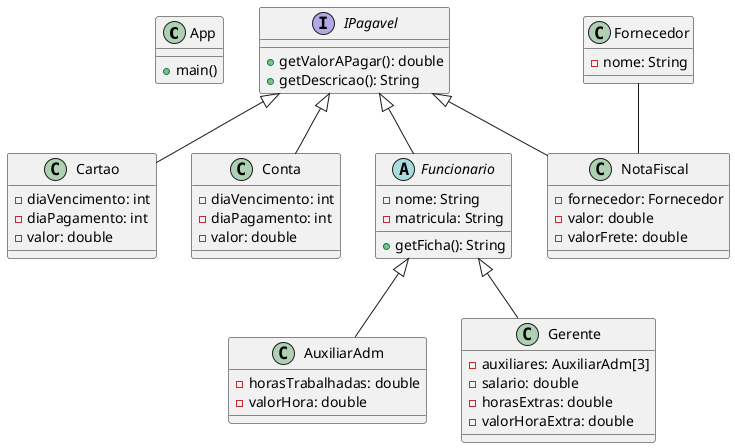 @startuml classes

' hide circle
' skinparam linetype ortho

class App {
    +main()
}

class AuxiliarAdm {
    - horasTrabalhadas: double
    - valorHora: double
}

class Cartao {
    - diaVencimento: int
    - diaPagamento: int
    - valor: double
}

class Conta {
    - diaVencimento: int
    - diaPagamento: int
    - valor: double
}

class Fornecedor {
    - nome: String
}

class Gerente {
    - auxiliares: AuxiliarAdm[3]
    - salario: double
    - horasExtras: double
    - valorHoraExtra: double
}

class NotaFiscal {
    - fornecedor: Fornecedor
    - valor: double
    - valorFrete: double
}

abstract class Funcionario {
    - nome: String
    - matricula: String
    + getFicha(): String
}

interface IPagavel {
    + getValorAPagar(): double
    + getDescricao(): String
}

Funcionario <|-- Gerente
Funcionario <|-- AuxiliarAdm 
Fornecedor -- NotaFiscal
IPagavel <|-- Funcionario
IPagavel <|-- Cartao
IPagavel <|-- Conta
IPagavel <|-- NotaFiscal

@enduml